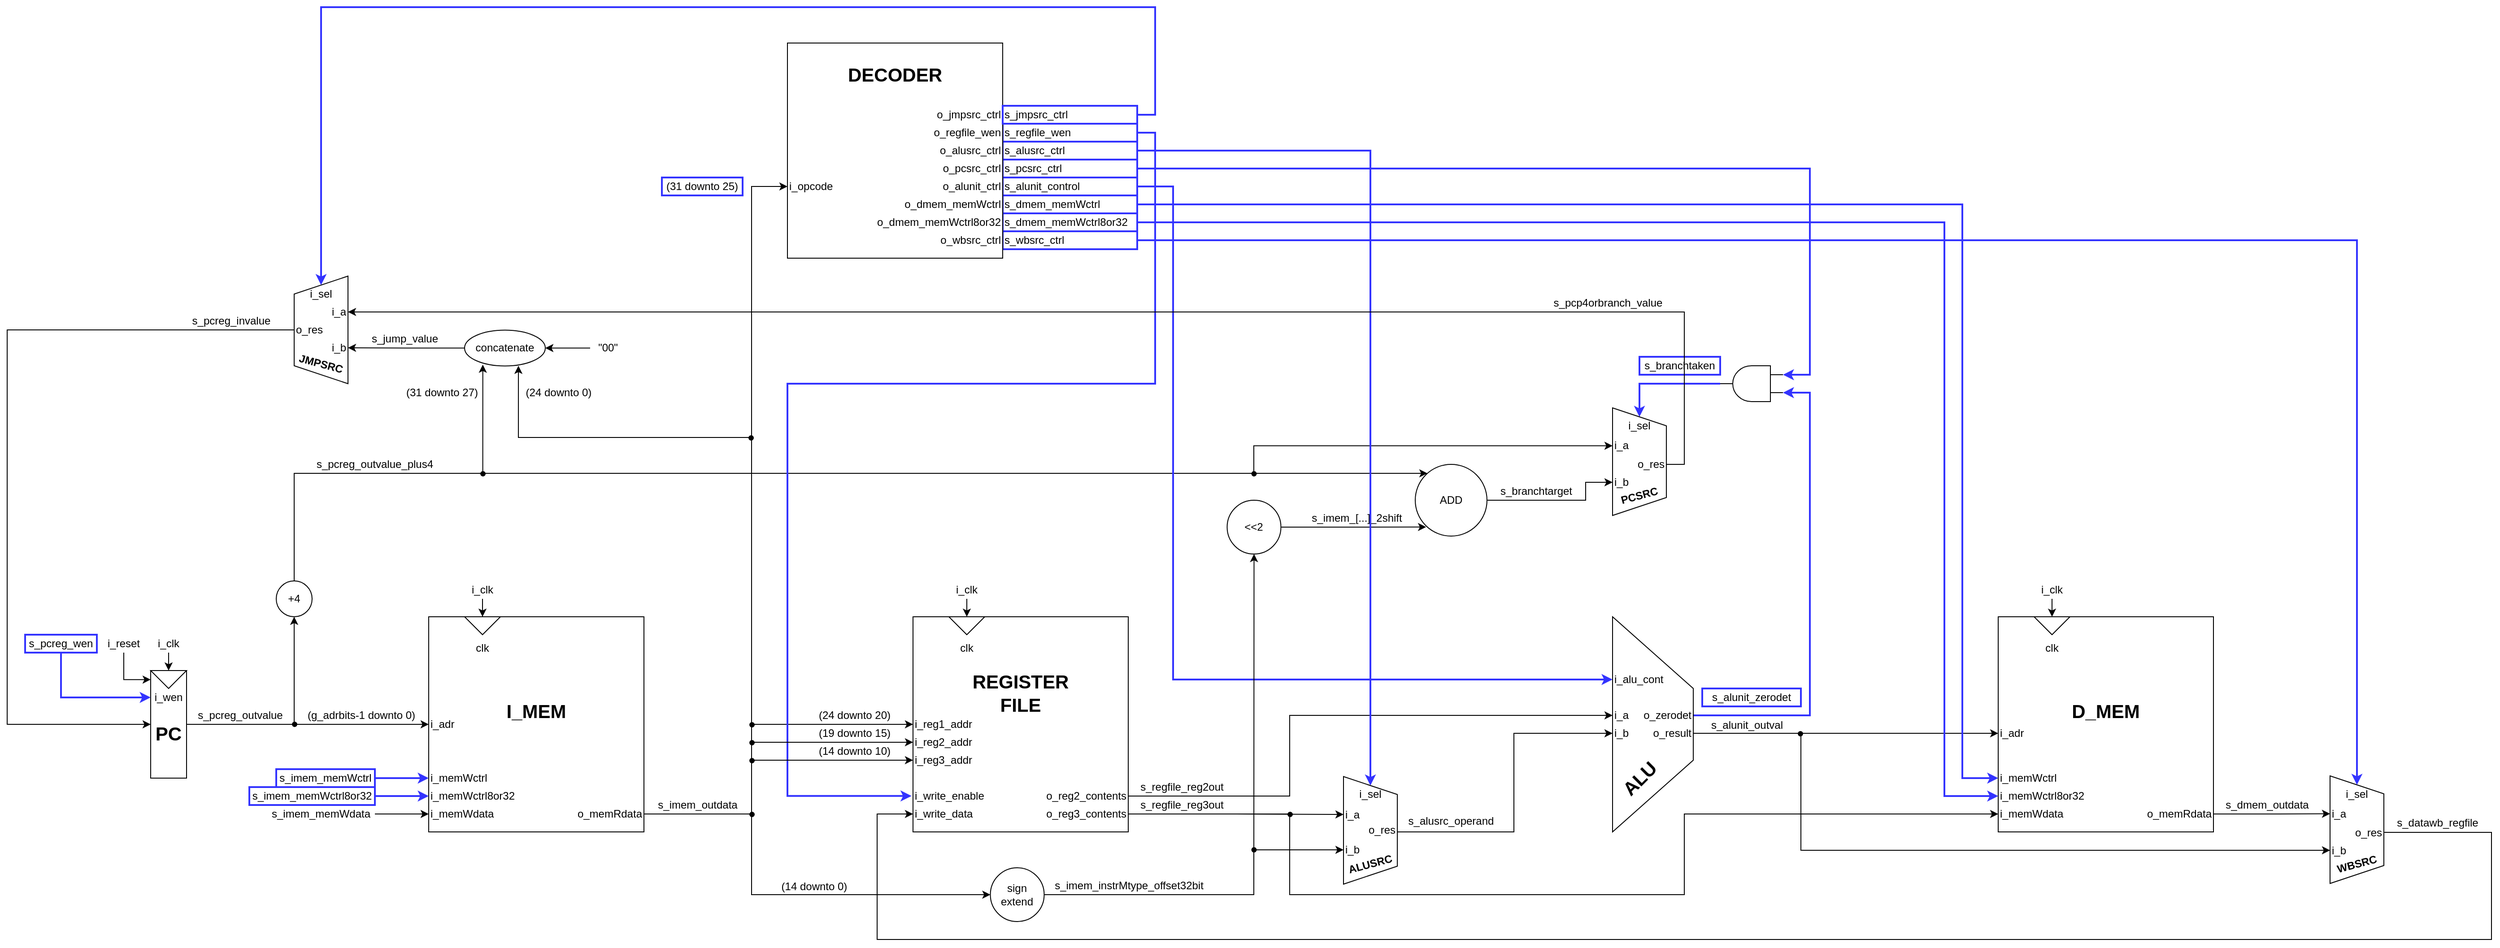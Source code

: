 <mxfile version="20.6.1" type="device"><diagram id="PDZ9VPzNbFq4_l-Vd3K4" name="Page-1"><mxGraphModel dx="2143" dy="1883" grid="1" gridSize="10" guides="1" tooltips="1" connect="1" arrows="1" fold="1" page="1" pageScale="1" pageWidth="850" pageHeight="1100" math="0" shadow="0"><root><mxCell id="0"/><mxCell id="1" parent="0"/><mxCell id="6Y6Zj4fVBC8NpFdgK7WN-60" value="" style="group" parent="1" vertex="1" connectable="0"><mxGeometry x="500" y="240" width="240" height="240" as="geometry"/></mxCell><mxCell id="6Y6Zj4fVBC8NpFdgK7WN-48" value="" style="rounded=0;whiteSpace=wrap;html=1;" parent="6Y6Zj4fVBC8NpFdgK7WN-60" vertex="1"><mxGeometry width="240" height="240" as="geometry"/></mxCell><mxCell id="6Y6Zj4fVBC8NpFdgK7WN-49" value="" style="triangle;whiteSpace=wrap;html=1;direction=south;" parent="6Y6Zj4fVBC8NpFdgK7WN-60" vertex="1"><mxGeometry x="40" width="40" height="20" as="geometry"/></mxCell><mxCell id="6Y6Zj4fVBC8NpFdgK7WN-50" value="clk" style="text;html=1;strokeColor=none;fillColor=none;align=center;verticalAlign=middle;whiteSpace=wrap;rounded=0;" parent="6Y6Zj4fVBC8NpFdgK7WN-60" vertex="1"><mxGeometry x="30" y="20" width="60" height="30" as="geometry"/></mxCell><mxCell id="6Y6Zj4fVBC8NpFdgK7WN-51" value="i_write_enable" style="text;html=1;strokeColor=none;fillColor=none;align=left;verticalAlign=middle;whiteSpace=wrap;rounded=0;" parent="6Y6Zj4fVBC8NpFdgK7WN-60" vertex="1"><mxGeometry y="190" width="70" height="20" as="geometry"/></mxCell><mxCell id="6Y6Zj4fVBC8NpFdgK7WN-52" value="o_reg2_contents" style="text;html=1;strokeColor=none;fillColor=none;align=right;verticalAlign=middle;whiteSpace=wrap;rounded=0;" parent="6Y6Zj4fVBC8NpFdgK7WN-60" vertex="1"><mxGeometry x="130" y="190" width="110" height="20" as="geometry"/></mxCell><mxCell id="6Y6Zj4fVBC8NpFdgK7WN-53" value="o_reg3_contents" style="text;html=1;strokeColor=none;fillColor=none;align=right;verticalAlign=middle;whiteSpace=wrap;rounded=0;" parent="6Y6Zj4fVBC8NpFdgK7WN-60" vertex="1"><mxGeometry x="170" y="210" width="70" height="20" as="geometry"/></mxCell><mxCell id="6Y6Zj4fVBC8NpFdgK7WN-54" value="i_write_data" style="text;html=1;strokeColor=none;fillColor=none;align=left;verticalAlign=middle;whiteSpace=wrap;rounded=0;" parent="6Y6Zj4fVBC8NpFdgK7WN-60" vertex="1"><mxGeometry y="210" width="70" height="20" as="geometry"/></mxCell><mxCell id="6Y6Zj4fVBC8NpFdgK7WN-55" value="i_reg3_addr" style="text;html=1;strokeColor=none;fillColor=none;align=left;verticalAlign=middle;whiteSpace=wrap;rounded=0;" parent="6Y6Zj4fVBC8NpFdgK7WN-60" vertex="1"><mxGeometry y="150" width="70" height="20" as="geometry"/></mxCell><mxCell id="6Y6Zj4fVBC8NpFdgK7WN-56" value="i_reg2_addr" style="text;html=1;strokeColor=none;fillColor=none;align=left;verticalAlign=middle;whiteSpace=wrap;rounded=0;" parent="6Y6Zj4fVBC8NpFdgK7WN-60" vertex="1"><mxGeometry y="130" width="70" height="20" as="geometry"/></mxCell><mxCell id="6Y6Zj4fVBC8NpFdgK7WN-58" value="i_reg1_addr" style="text;html=1;strokeColor=none;fillColor=none;align=left;verticalAlign=middle;whiteSpace=wrap;rounded=0;" parent="6Y6Zj4fVBC8NpFdgK7WN-60" vertex="1"><mxGeometry y="110" width="70" height="20" as="geometry"/></mxCell><mxCell id="6Y6Zj4fVBC8NpFdgK7WN-59" value="REGISTER FILE" style="text;html=1;strokeColor=none;fillColor=none;align=center;verticalAlign=middle;whiteSpace=wrap;rounded=0;fontStyle=1;fontSize=21;" parent="6Y6Zj4fVBC8NpFdgK7WN-60" vertex="1"><mxGeometry x="90" y="70" width="60" height="30" as="geometry"/></mxCell><mxCell id="6Y6Zj4fVBC8NpFdgK7WN-61" value="" style="edgeStyle=orthogonalEdgeStyle;rounded=0;orthogonalLoop=1;jettySize=auto;html=1;exitX=0.5;exitY=1;exitDx=0;exitDy=0;fontSize=12;endArrow=classic;endFill=1;entryX=0;entryY=0.5;entryDx=0;entryDy=0;" parent="1" source="wv55jUxvDpm3pZrXKUfC-40" target="6Y6Zj4fVBC8NpFdgK7WN-49" edge="1"><mxGeometry x="1" y="10" relative="1" as="geometry"><mxPoint x="10" y="-10" as="offset"/><mxPoint x="560" y="220" as="sourcePoint"/></mxGeometry></mxCell><mxCell id="6Y6Zj4fVBC8NpFdgK7WN-64" value="" style="group" parent="1" vertex="1" connectable="0"><mxGeometry x="-350.0" y="300" width="40" height="120" as="geometry"/></mxCell><mxCell id="6Y6Zj4fVBC8NpFdgK7WN-73" value="" style="group" parent="6Y6Zj4fVBC8NpFdgK7WN-64" vertex="1" connectable="0"><mxGeometry width="40" height="120" as="geometry"/></mxCell><mxCell id="6Y6Zj4fVBC8NpFdgK7WN-75" value="" style="group" parent="6Y6Zj4fVBC8NpFdgK7WN-73" vertex="1" connectable="0"><mxGeometry width="40" height="120" as="geometry"/></mxCell><mxCell id="6Y6Zj4fVBC8NpFdgK7WN-62" value="" style="rounded=0;whiteSpace=wrap;html=1;fontSize=12;direction=south;" parent="6Y6Zj4fVBC8NpFdgK7WN-75" vertex="1"><mxGeometry width="40" height="120" as="geometry"/></mxCell><mxCell id="6Y6Zj4fVBC8NpFdgK7WN-63" value="" style="triangle;whiteSpace=wrap;html=1;fontSize=12;direction=south;" parent="6Y6Zj4fVBC8NpFdgK7WN-75" vertex="1"><mxGeometry width="40" height="20" as="geometry"/></mxCell><mxCell id="6Y6Zj4fVBC8NpFdgK7WN-71" value="i_wen" style="text;html=1;strokeColor=none;fillColor=none;align=center;verticalAlign=middle;whiteSpace=wrap;rounded=0;fontSize=12;" parent="6Y6Zj4fVBC8NpFdgK7WN-75" vertex="1"><mxGeometry y="20" width="40" height="20" as="geometry"/></mxCell><mxCell id="6Y6Zj4fVBC8NpFdgK7WN-74" value="&lt;font style=&quot;font-size: 21px;&quot;&gt;PC&lt;/font&gt;" style="text;html=1;strokeColor=none;fillColor=none;align=center;verticalAlign=middle;whiteSpace=wrap;rounded=0;fontSize=16;fontStyle=1" parent="6Y6Zj4fVBC8NpFdgK7WN-75" vertex="1"><mxGeometry y="60" width="40" height="20" as="geometry"/></mxCell><mxCell id="6Y6Zj4fVBC8NpFdgK7WN-69" value="" style="edgeStyle=orthogonalEdgeStyle;rounded=0;orthogonalLoop=1;jettySize=auto;html=1;fontSize=12;endArrow=classic;endFill=1;entryX=0.084;entryY=1;entryDx=0;entryDy=0;entryPerimeter=0;exitX=0.5;exitY=1;exitDx=0;exitDy=0;" parent="1" source="wv55jUxvDpm3pZrXKUfC-20" target="6Y6Zj4fVBC8NpFdgK7WN-62" edge="1"><mxGeometry x="-1" y="10" relative="1" as="geometry"><mxPoint x="-420.05" y="320" as="targetPoint"/><mxPoint x="-390" y="280" as="sourcePoint"/><Array as="points"><mxPoint x="-380" y="310"/></Array><mxPoint x="-10" y="-10" as="offset"/></mxGeometry></mxCell><mxCell id="6Y6Zj4fVBC8NpFdgK7WN-86" style="edgeStyle=orthogonalEdgeStyle;rounded=0;orthogonalLoop=1;jettySize=auto;html=1;exitX=1;exitY=0;exitDx=0;exitDy=0;fontSize=12;endArrow=classic;endFill=1;entryX=0.5;entryY=1;entryDx=0;entryDy=0;" parent="1" source="6Y6Zj4fVBC8NpFdgK7WN-74" target="6Y6Zj4fVBC8NpFdgK7WN-79" edge="1"><mxGeometry relative="1" as="geometry"><mxPoint x="-380.05" y="360" as="sourcePoint"/><Array as="points"><mxPoint x="-190" y="360"/></Array></mxGeometry></mxCell><mxCell id="xEyPO8e8yZVrExDs_Cof-17" style="edgeStyle=orthogonalEdgeStyle;rounded=0;orthogonalLoop=1;jettySize=auto;html=1;exitX=0.5;exitY=0;exitDx=0;exitDy=0;" parent="1" source="6Y6Zj4fVBC8NpFdgK7WN-79" target="xEyPO8e8yZVrExDs_Cof-22" edge="1"><mxGeometry relative="1" as="geometry"><mxPoint x="930" y="200" as="targetPoint"/><Array as="points"><mxPoint x="-190" y="80"/></Array></mxGeometry></mxCell><mxCell id="wv55jUxvDpm3pZrXKUfC-29" style="edgeStyle=orthogonalEdgeStyle;rounded=0;orthogonalLoop=1;jettySize=auto;html=1;exitX=0.5;exitY=0;exitDx=0;exitDy=0;fontSize=12;entryX=0;entryY=0.5;entryDx=0;entryDy=0;" parent="1" source="6Y6Zj4fVBC8NpFdgK7WN-79" target="wv55jUxvDpm3pZrXKUfC-24" edge="1"><mxGeometry relative="1" as="geometry"><mxPoint x="1270" y="50" as="targetPoint"/><Array as="points"><mxPoint x="-190" y="80"/><mxPoint x="880" y="80"/><mxPoint x="880" y="49"/></Array></mxGeometry></mxCell><mxCell id="ITFDf9WRFdWwPpOtbIu9-28" style="edgeStyle=orthogonalEdgeStyle;rounded=0;orthogonalLoop=1;jettySize=auto;html=1;exitX=0.5;exitY=0;exitDx=0;exitDy=0;strokeColor=#000000;strokeWidth=1;entryX=0.226;entryY=0.963;entryDx=0;entryDy=0;entryPerimeter=0;" edge="1" parent="1" source="6Y6Zj4fVBC8NpFdgK7WN-79" target="ITFDf9WRFdWwPpOtbIu9-24"><mxGeometry relative="1" as="geometry"><mxPoint x="60" y="-10" as="targetPoint"/><Array as="points"><mxPoint x="-190" y="80"/><mxPoint x="20" y="80"/></Array></mxGeometry></mxCell><mxCell id="6Y6Zj4fVBC8NpFdgK7WN-79" value="+4" style="ellipse;whiteSpace=wrap;html=1;fontSize=12;" parent="1" vertex="1"><mxGeometry x="-210.0" y="200" width="40" height="40" as="geometry"/></mxCell><mxCell id="6Y6Zj4fVBC8NpFdgK7WN-83" value="s_pcreg_invalue" style="text;html=1;strokeColor=none;fillColor=none;align=center;verticalAlign=middle;whiteSpace=wrap;rounded=0;fontSize=12;" parent="1" vertex="1"><mxGeometry x="-310" y="-99.75" width="100" height="20" as="geometry"/></mxCell><mxCell id="6Y6Zj4fVBC8NpFdgK7WN-84" value="s_pcreg_outvalue" style="text;html=1;strokeColor=none;fillColor=none;align=center;verticalAlign=middle;whiteSpace=wrap;rounded=0;fontSize=12;" parent="1" vertex="1"><mxGeometry x="-300" y="340" width="100.05" height="20" as="geometry"/></mxCell><mxCell id="6Y6Zj4fVBC8NpFdgK7WN-85" style="edgeStyle=orthogonalEdgeStyle;rounded=0;orthogonalLoop=1;jettySize=auto;html=1;exitX=0.5;exitY=0;exitDx=0;exitDy=0;fontSize=12;endArrow=classic;endFill=1;entryX=0;entryY=0.5;entryDx=0;entryDy=0;" parent="1" source="6Y6Zj4fVBC8NpFdgK7WN-62" target="6Y6Zj4fVBC8NpFdgK7WN-98" edge="1"><mxGeometry relative="1" as="geometry"><mxPoint x="-50" y="360" as="targetPoint"/></mxGeometry></mxCell><mxCell id="6Y6Zj4fVBC8NpFdgK7WN-88" value="" style="group;align=center;" parent="1" vertex="1" connectable="0"><mxGeometry x="-40" y="240" width="240" height="240" as="geometry"/></mxCell><mxCell id="6Y6Zj4fVBC8NpFdgK7WN-89" value="" style="rounded=0;whiteSpace=wrap;html=1;" parent="6Y6Zj4fVBC8NpFdgK7WN-88" vertex="1"><mxGeometry width="240" height="240" as="geometry"/></mxCell><mxCell id="6Y6Zj4fVBC8NpFdgK7WN-90" value="" style="triangle;whiteSpace=wrap;html=1;direction=south;" parent="6Y6Zj4fVBC8NpFdgK7WN-88" vertex="1"><mxGeometry x="40" width="40" height="20" as="geometry"/></mxCell><mxCell id="6Y6Zj4fVBC8NpFdgK7WN-91" value="clk" style="text;html=1;strokeColor=none;fillColor=none;align=center;verticalAlign=middle;whiteSpace=wrap;rounded=0;" parent="6Y6Zj4fVBC8NpFdgK7WN-88" vertex="1"><mxGeometry x="30" y="20" width="60" height="30" as="geometry"/></mxCell><mxCell id="6Y6Zj4fVBC8NpFdgK7WN-93" value="o_memRdata" style="text;html=1;strokeColor=none;fillColor=none;align=right;verticalAlign=middle;whiteSpace=wrap;rounded=0;" parent="6Y6Zj4fVBC8NpFdgK7WN-88" vertex="1"><mxGeometry x="160" y="210" width="80" height="20" as="geometry"/></mxCell><mxCell id="6Y6Zj4fVBC8NpFdgK7WN-95" value="i_memWdata" style="text;html=1;strokeColor=none;fillColor=none;align=left;verticalAlign=middle;whiteSpace=wrap;rounded=0;" parent="6Y6Zj4fVBC8NpFdgK7WN-88" vertex="1"><mxGeometry y="210" width="70" height="20" as="geometry"/></mxCell><mxCell id="6Y6Zj4fVBC8NpFdgK7WN-96" value="i_memWctrl8or32" style="text;html=1;strokeColor=none;fillColor=none;align=left;verticalAlign=middle;whiteSpace=wrap;rounded=0;" parent="6Y6Zj4fVBC8NpFdgK7WN-88" vertex="1"><mxGeometry y="190" width="70" height="20" as="geometry"/></mxCell><mxCell id="6Y6Zj4fVBC8NpFdgK7WN-97" value="i_memWctrl" style="text;html=1;strokeColor=none;fillColor=none;align=left;verticalAlign=middle;whiteSpace=wrap;rounded=0;" parent="6Y6Zj4fVBC8NpFdgK7WN-88" vertex="1"><mxGeometry y="170" width="70" height="20" as="geometry"/></mxCell><mxCell id="6Y6Zj4fVBC8NpFdgK7WN-98" value="i_adr" style="text;html=1;strokeColor=none;fillColor=none;align=left;verticalAlign=middle;whiteSpace=wrap;rounded=0;" parent="6Y6Zj4fVBC8NpFdgK7WN-88" vertex="1"><mxGeometry y="110" width="70" height="20" as="geometry"/></mxCell><mxCell id="6Y6Zj4fVBC8NpFdgK7WN-99" value="I_MEM" style="text;html=1;strokeColor=none;fillColor=none;align=center;verticalAlign=middle;whiteSpace=wrap;rounded=0;fontStyle=1;fontSize=21;" parent="6Y6Zj4fVBC8NpFdgK7WN-88" vertex="1"><mxGeometry x="90" y="90" width="60" height="30" as="geometry"/></mxCell><mxCell id="6Y6Zj4fVBC8NpFdgK7WN-100" value="" style="edgeStyle=orthogonalEdgeStyle;rounded=0;orthogonalLoop=1;jettySize=auto;html=1;fontSize=12;endArrow=classic;endFill=1;entryX=0;entryY=0.5;entryDx=0;entryDy=0;" parent="1" source="wv55jUxvDpm3pZrXKUfC-39" target="6Y6Zj4fVBC8NpFdgK7WN-90" edge="1"><mxGeometry x="1" y="10" relative="1" as="geometry"><mxPoint x="10" y="-10" as="offset"/><mxPoint x="20" y="220" as="sourcePoint"/></mxGeometry></mxCell><mxCell id="6Y6Zj4fVBC8NpFdgK7WN-101" style="edgeStyle=orthogonalEdgeStyle;rounded=0;orthogonalLoop=1;jettySize=auto;html=1;fontSize=21;endArrow=classic;endFill=1;exitX=0.5;exitY=1;exitDx=0;exitDy=0;entryX=0;entryY=0.5;entryDx=0;entryDy=0;strokeColor=#3333FF;strokeWidth=2;" parent="1" source="6Y6Zj4fVBC8NpFdgK7WN-102" target="6Y6Zj4fVBC8NpFdgK7WN-71" edge="1"><mxGeometry relative="1" as="geometry"><mxPoint x="-430" y="330" as="targetPoint"/><mxPoint x="-490.05" y="180" as="sourcePoint"/><Array as="points"><mxPoint x="-450" y="330"/></Array></mxGeometry></mxCell><mxCell id="6Y6Zj4fVBC8NpFdgK7WN-102" value="s_pcreg_wen" style="text;html=1;strokeColor=#3333FF;fillColor=none;align=center;verticalAlign=middle;whiteSpace=wrap;rounded=0;fontSize=12;direction=east;strokeWidth=2;" parent="1" vertex="1"><mxGeometry x="-490" y="260" width="80" height="20" as="geometry"/></mxCell><mxCell id="6Y6Zj4fVBC8NpFdgK7WN-103" style="edgeStyle=orthogonalEdgeStyle;rounded=0;orthogonalLoop=1;jettySize=auto;html=1;exitX=1;exitY=0.5;exitDx=0;exitDy=0;fontSize=12;endArrow=classic;endFill=1;entryX=0;entryY=0.5;entryDx=0;entryDy=0;strokeColor=#3333FF;strokeWidth=2;" parent="1" source="6Y6Zj4fVBC8NpFdgK7WN-104" target="6Y6Zj4fVBC8NpFdgK7WN-97" edge="1"><mxGeometry relative="1" as="geometry"><mxPoint x="-60" y="420" as="targetPoint"/><mxPoint x="-90" y="419.816" as="sourcePoint"/><Array as="points"/></mxGeometry></mxCell><mxCell id="6Y6Zj4fVBC8NpFdgK7WN-104" value="s_imem_memWctrl" style="text;html=1;strokeColor=#3333FF;fillColor=none;align=center;verticalAlign=middle;whiteSpace=wrap;rounded=0;fontSize=12;strokeWidth=2;" parent="1" vertex="1"><mxGeometry x="-210" y="410" width="110" height="20" as="geometry"/></mxCell><mxCell id="6Y6Zj4fVBC8NpFdgK7WN-107" style="edgeStyle=orthogonalEdgeStyle;rounded=0;orthogonalLoop=1;jettySize=auto;html=1;exitX=1;exitY=0.5;exitDx=0;exitDy=0;fontSize=12;endArrow=classic;endFill=1;entryX=0;entryY=0.5;entryDx=0;entryDy=0;strokeColor=#3333FF;strokeWidth=2;" parent="1" source="6Y6Zj4fVBC8NpFdgK7WN-105" target="6Y6Zj4fVBC8NpFdgK7WN-96" edge="1"><mxGeometry relative="1" as="geometry"><mxPoint x="-60" y="440" as="targetPoint"/><Array as="points"/></mxGeometry></mxCell><mxCell id="6Y6Zj4fVBC8NpFdgK7WN-105" value="s_imem_memWctrl8or32" style="text;html=1;strokeColor=#3333FF;fillColor=none;align=center;verticalAlign=middle;whiteSpace=wrap;rounded=0;fontSize=12;strokeWidth=2;" parent="1" vertex="1"><mxGeometry x="-240" y="430" width="140" height="20" as="geometry"/></mxCell><mxCell id="6Y6Zj4fVBC8NpFdgK7WN-109" style="edgeStyle=orthogonalEdgeStyle;rounded=0;orthogonalLoop=1;jettySize=auto;html=1;exitX=1;exitY=0.5;exitDx=0;exitDy=0;fontSize=12;endArrow=classic;endFill=1;entryX=0;entryY=0.5;entryDx=0;entryDy=0;" parent="1" source="6Y6Zj4fVBC8NpFdgK7WN-108" target="6Y6Zj4fVBC8NpFdgK7WN-95" edge="1"><mxGeometry relative="1" as="geometry"><mxPoint x="-60" y="460" as="targetPoint"/><Array as="points"/></mxGeometry></mxCell><mxCell id="6Y6Zj4fVBC8NpFdgK7WN-108" value="s_imem_memWdata" style="text;html=1;strokeColor=none;fillColor=none;align=center;verticalAlign=middle;whiteSpace=wrap;rounded=0;fontSize=12;" parent="1" vertex="1"><mxGeometry x="-220" y="450" width="120" height="20" as="geometry"/></mxCell><mxCell id="6Y6Zj4fVBC8NpFdgK7WN-110" value="s_imem_outdata" style="text;html=1;strokeColor=none;fillColor=none;align=center;verticalAlign=middle;whiteSpace=wrap;rounded=0;fontSize=12;" parent="1" vertex="1"><mxGeometry x="210" y="440" width="100" height="20" as="geometry"/></mxCell><mxCell id="6Y6Zj4fVBC8NpFdgK7WN-111" style="edgeStyle=orthogonalEdgeStyle;rounded=0;orthogonalLoop=1;jettySize=auto;html=1;fontSize=12;endArrow=classic;endFill=1;entryX=0;entryY=0.5;entryDx=0;entryDy=0;exitX=1;exitY=0.5;exitDx=0;exitDy=0;" parent="1" source="6Y6Zj4fVBC8NpFdgK7WN-93" target="6Y6Zj4fVBC8NpFdgK7WN-48" edge="1"><mxGeometry relative="1" as="geometry"><mxPoint x="210" y="450" as="sourcePoint"/><mxPoint x="470" y="350" as="targetPoint"/><Array as="points"><mxPoint x="320" y="460"/><mxPoint x="320" y="360"/></Array></mxGeometry></mxCell><mxCell id="6Y6Zj4fVBC8NpFdgK7WN-113" style="edgeStyle=orthogonalEdgeStyle;rounded=0;orthogonalLoop=1;jettySize=auto;html=1;exitX=1;exitY=0.5;exitDx=0;exitDy=0;entryX=-0.007;entryY=0.833;entryDx=0;entryDy=0;entryPerimeter=0;fontSize=12;endArrow=classic;endFill=1;strokeColor=#3333FF;strokeWidth=2;" parent="1" source="6Y6Zj4fVBC8NpFdgK7WN-112" target="6Y6Zj4fVBC8NpFdgK7WN-48" edge="1"><mxGeometry relative="1" as="geometry"><Array as="points"><mxPoint x="770" y="-300"/><mxPoint x="770" y="-20"/><mxPoint x="360" y="-20"/><mxPoint x="360" y="440"/></Array></mxGeometry></mxCell><mxCell id="6Y6Zj4fVBC8NpFdgK7WN-112" value="s_regfile_wen" style="text;html=1;strokeColor=#3333FF;fillColor=none;align=left;verticalAlign=middle;whiteSpace=wrap;rounded=0;fontSize=12;strokeWidth=2;" parent="1" vertex="1"><mxGeometry x="600" y="-310" width="150" height="20" as="geometry"/></mxCell><mxCell id="6Y6Zj4fVBC8NpFdgK7WN-114" value="(24 downto 20)" style="text;html=1;strokeColor=none;fillColor=none;align=center;verticalAlign=middle;whiteSpace=wrap;rounded=0;fontSize=12;" parent="1" vertex="1"><mxGeometry x="390" y="340" width="90" height="20" as="geometry"/></mxCell><mxCell id="6Y6Zj4fVBC8NpFdgK7WN-115" value="(19 downto 15)" style="text;html=1;strokeColor=none;fillColor=none;align=center;verticalAlign=middle;whiteSpace=wrap;rounded=0;fontSize=12;" parent="1" vertex="1"><mxGeometry x="390" y="360" width="90" height="20" as="geometry"/></mxCell><mxCell id="6Y6Zj4fVBC8NpFdgK7WN-116" value="(14 downto 10)" style="text;html=1;strokeColor=none;fillColor=none;align=center;verticalAlign=middle;whiteSpace=wrap;rounded=0;fontSize=12;" parent="1" vertex="1"><mxGeometry x="390" y="380" width="90" height="20" as="geometry"/></mxCell><mxCell id="6Y6Zj4fVBC8NpFdgK7WN-117" style="edgeStyle=orthogonalEdgeStyle;rounded=0;orthogonalLoop=1;jettySize=auto;html=1;exitX=1;exitY=0.5;exitDx=0;exitDy=0;fontSize=12;endArrow=classic;endFill=1;entryX=0;entryY=0.5;entryDx=0;entryDy=0;" parent="1" source="6Y6Zj4fVBC8NpFdgK7WN-93" target="6Y6Zj4fVBC8NpFdgK7WN-56" edge="1"><mxGeometry relative="1" as="geometry"><mxPoint x="210" y="460.08" as="sourcePoint"/><mxPoint x="640" y="360" as="targetPoint"/><Array as="points"><mxPoint x="320" y="460"/><mxPoint x="320" y="380"/></Array></mxGeometry></mxCell><mxCell id="6Y6Zj4fVBC8NpFdgK7WN-118" style="edgeStyle=orthogonalEdgeStyle;rounded=0;orthogonalLoop=1;jettySize=auto;html=1;exitX=1;exitY=0.5;exitDx=0;exitDy=0;fontSize=12;endArrow=classic;endFill=1;entryX=0;entryY=0.5;entryDx=0;entryDy=0;" parent="1" source="6Y6Zj4fVBC8NpFdgK7WN-93" target="6Y6Zj4fVBC8NpFdgK7WN-55" edge="1"><mxGeometry relative="1" as="geometry"><mxPoint x="460.0" y="400" as="sourcePoint"/><Array as="points"><mxPoint x="320" y="460"/><mxPoint x="320" y="400"/></Array></mxGeometry></mxCell><mxCell id="6Y6Zj4fVBC8NpFdgK7WN-121" style="edgeStyle=orthogonalEdgeStyle;rounded=0;orthogonalLoop=1;jettySize=auto;html=1;exitX=1;exitY=0.5;exitDx=0;exitDy=0;fontSize=12;endArrow=classic;endFill=1;entryX=0;entryY=0.5;entryDx=0;entryDy=0;" parent="1" source="6Y6Zj4fVBC8NpFdgK7WN-52" target="6Y6Zj4fVBC8NpFdgK7WN-129" edge="1"><mxGeometry relative="1" as="geometry"><mxPoint x="960" y="439.889" as="targetPoint"/><Array as="points"><mxPoint x="920" y="440"/><mxPoint x="920" y="350"/></Array></mxGeometry></mxCell><mxCell id="6Y6Zj4fVBC8NpFdgK7WN-123" value="s_regfile_reg3out" style="text;html=1;strokeColor=none;fillColor=none;align=center;verticalAlign=middle;whiteSpace=wrap;rounded=0;fontSize=12;" parent="1" vertex="1"><mxGeometry x="750" y="440" width="100" height="20" as="geometry"/></mxCell><mxCell id="6Y6Zj4fVBC8NpFdgK7WN-124" value="s_regfile_reg2out" style="text;html=1;strokeColor=none;fillColor=none;align=center;verticalAlign=middle;whiteSpace=wrap;rounded=0;fontSize=12;" parent="1" vertex="1"><mxGeometry x="750" y="420" width="100" height="20" as="geometry"/></mxCell><mxCell id="6Y6Zj4fVBC8NpFdgK7WN-133" style="edgeStyle=orthogonalEdgeStyle;rounded=0;orthogonalLoop=1;jettySize=auto;html=1;exitX=1;exitY=0.5;exitDx=0;exitDy=0;entryX=0;entryY=0.5;entryDx=0;entryDy=0;fontSize=12;endArrow=classic;endFill=1;strokeWidth=2;strokeColor=#3333FF;" parent="1" source="6Y6Zj4fVBC8NpFdgK7WN-132" target="6Y6Zj4fVBC8NpFdgK7WN-131" edge="1"><mxGeometry relative="1" as="geometry"><Array as="points"><mxPoint x="790" y="-240"/><mxPoint x="790" y="310"/></Array></mxGeometry></mxCell><mxCell id="6Y6Zj4fVBC8NpFdgK7WN-132" value="s_alunit_control" style="text;html=1;strokeColor=#3333FF;fillColor=none;align=left;verticalAlign=middle;whiteSpace=wrap;rounded=0;fontSize=12;strokeWidth=2;" parent="1" vertex="1"><mxGeometry x="600" y="-250" width="150" height="20" as="geometry"/></mxCell><mxCell id="6Y6Zj4fVBC8NpFdgK7WN-136" value="" style="edgeStyle=orthogonalEdgeStyle;rounded=0;orthogonalLoop=1;jettySize=auto;html=1;fontSize=12;endArrow=classic;endFill=1;exitX=1;exitY=0.5;exitDx=0;exitDy=0;entryX=0;entryY=0.5;entryDx=0;entryDy=0;" parent="1" source="6Y6Zj4fVBC8NpFdgK7WN-134" target="wv55jUxvDpm3pZrXKUfC-49" edge="1"><mxGeometry relative="1" as="geometry"><mxPoint x="1640" y="360" as="targetPoint"/><Array as="points"><mxPoint x="1640" y="370"/><mxPoint x="1640" y="370"/></Array></mxGeometry></mxCell><mxCell id="6Y6Zj4fVBC8NpFdgK7WN-135" value="s_alunit_outval" style="text;html=1;strokeColor=none;fillColor=none;align=center;verticalAlign=middle;whiteSpace=wrap;rounded=0;fontSize=12;" parent="1" vertex="1"><mxGeometry x="1385" y="350.5" width="90" height="20" as="geometry"/></mxCell><mxCell id="6Y6Zj4fVBC8NpFdgK7WN-143" value="(g_adrbits-1 downto 0)" style="text;html=1;strokeColor=none;fillColor=none;align=center;verticalAlign=middle;whiteSpace=wrap;rounded=0;fontSize=12;" parent="1" vertex="1"><mxGeometry x="-180" y="340" width="130" height="20" as="geometry"/></mxCell><mxCell id="oCVbfGkrfoTUJX7C_xGD-3" style="edgeStyle=orthogonalEdgeStyle;rounded=0;orthogonalLoop=1;jettySize=auto;html=1;exitX=1;exitY=0.5;exitDx=0;exitDy=0;strokeWidth=2;strokeColor=#3333FF;entryX=0;entryY=0.25;entryDx=0;entryDy=0;entryPerimeter=0;" parent="1" source="oCVbfGkrfoTUJX7C_xGD-1" edge="1" target="ITFDf9WRFdWwPpOtbIu9-2"><mxGeometry relative="1" as="geometry"><mxPoint x="1470" y="-10" as="targetPoint"/><Array as="points"><mxPoint x="1500" y="350"/><mxPoint x="1500" y="-10"/></Array></mxGeometry></mxCell><mxCell id="oCVbfGkrfoTUJX7C_xGD-4" value="s_alunit_zerodet" style="text;html=1;strokeColor=#3333FF;fillColor=none;align=center;verticalAlign=middle;whiteSpace=wrap;rounded=0;fontSize=12;strokeWidth=2;" parent="1" vertex="1"><mxGeometry x="1380" y="320" width="110" height="20" as="geometry"/></mxCell><mxCell id="oCVbfGkrfoTUJX7C_xGD-8" style="edgeStyle=orthogonalEdgeStyle;rounded=0;orthogonalLoop=1;jettySize=auto;html=1;exitX=1;exitY=0.5;exitDx=0;exitDy=0;" parent="1" source="oCVbfGkrfoTUJX7C_xGD-5" target="xEyPO8e8yZVrExDs_Cof-3" edge="1"><mxGeometry relative="1" as="geometry"><mxPoint x="860" y="230" as="targetPoint"/><Array as="points"><mxPoint x="880" y="550"/></Array></mxGeometry></mxCell><mxCell id="wv55jUxvDpm3pZrXKUfC-8" style="edgeStyle=orthogonalEdgeStyle;rounded=0;orthogonalLoop=1;jettySize=auto;html=1;exitX=1;exitY=0.5;exitDx=0;exitDy=0;fontSize=12;entryX=0;entryY=0.5;entryDx=0;entryDy=0;" parent="1" source="oCVbfGkrfoTUJX7C_xGD-5" target="wv55jUxvDpm3pZrXKUfC-4" edge="1"><mxGeometry relative="1" as="geometry"><mxPoint x="990" y="600" as="targetPoint"/><Array as="points"><mxPoint x="880" y="550"/><mxPoint x="880" y="500"/></Array></mxGeometry></mxCell><mxCell id="oCVbfGkrfoTUJX7C_xGD-5" value="sign extend" style="ellipse;whiteSpace=wrap;html=1;fontSize=12;" parent="1" vertex="1"><mxGeometry x="586.25" y="520" width="60" height="60" as="geometry"/></mxCell><mxCell id="oCVbfGkrfoTUJX7C_xGD-6" style="edgeStyle=orthogonalEdgeStyle;rounded=0;orthogonalLoop=1;jettySize=auto;html=1;exitX=1;exitY=0.5;exitDx=0;exitDy=0;entryX=0;entryY=0.5;entryDx=0;entryDy=0;" parent="1" source="6Y6Zj4fVBC8NpFdgK7WN-93" target="oCVbfGkrfoTUJX7C_xGD-5" edge="1"><mxGeometry relative="1" as="geometry"><Array as="points"><mxPoint x="320" y="460"/><mxPoint x="320" y="550"/></Array></mxGeometry></mxCell><mxCell id="oCVbfGkrfoTUJX7C_xGD-7" value="(14 downto 0)" style="text;html=1;strokeColor=none;fillColor=none;align=center;verticalAlign=middle;whiteSpace=wrap;rounded=0;fontSize=12;" parent="1" vertex="1"><mxGeometry x="350" y="530.5" width="80" height="20" as="geometry"/></mxCell><mxCell id="oCVbfGkrfoTUJX7C_xGD-9" value="s_imem_instrMtype_offset32bit" style="text;html=1;strokeColor=none;fillColor=none;align=center;verticalAlign=middle;whiteSpace=wrap;rounded=0;fontSize=12;" parent="1" vertex="1"><mxGeometry x="656.25" y="530" width="170" height="20" as="geometry"/></mxCell><mxCell id="wv55jUxvDpm3pZrXKUfC-15" style="edgeStyle=orthogonalEdgeStyle;rounded=0;orthogonalLoop=1;jettySize=auto;html=1;exitX=1;exitY=0.5;exitDx=0;exitDy=0;entryX=0.151;entryY=0.874;entryDx=0;entryDy=0;entryPerimeter=0;fontSize=12;" parent="1" source="xEyPO8e8yZVrExDs_Cof-3" target="xEyPO8e8yZVrExDs_Cof-22" edge="1"><mxGeometry relative="1" as="geometry"/></mxCell><mxCell id="xEyPO8e8yZVrExDs_Cof-3" value="&amp;lt;&amp;lt;2" style="ellipse;whiteSpace=wrap;html=1;fontSize=12;" parent="1" vertex="1"><mxGeometry x="850.25" y="110" width="60" height="60" as="geometry"/></mxCell><mxCell id="xEyPO8e8yZVrExDs_Cof-8" value="" style="ellipse;whiteSpace=wrap;html=1;aspect=fixed;fillColor=#000000;" parent="1" vertex="1"><mxGeometry x="-192" y="357.5" width="5" height="5" as="geometry"/></mxCell><mxCell id="xEyPO8e8yZVrExDs_Cof-13" value="" style="ellipse;whiteSpace=wrap;html=1;aspect=fixed;fillColor=#000000;" parent="1" vertex="1"><mxGeometry x="318" y="398" width="5" height="5" as="geometry"/></mxCell><mxCell id="xEyPO8e8yZVrExDs_Cof-14" value="" style="ellipse;whiteSpace=wrap;html=1;aspect=fixed;fillColor=#000000;" parent="1" vertex="1"><mxGeometry x="318" y="458" width="5" height="5" as="geometry"/></mxCell><mxCell id="xEyPO8e8yZVrExDs_Cof-15" value="" style="ellipse;whiteSpace=wrap;html=1;aspect=fixed;fillColor=#000000;" parent="1" vertex="1"><mxGeometry x="318" y="378" width="5" height="5" as="geometry"/></mxCell><mxCell id="xEyPO8e8yZVrExDs_Cof-19" value="s_imem_[...]_2shift" style="text;html=1;strokeColor=none;fillColor=none;align=center;verticalAlign=middle;whiteSpace=wrap;rounded=0;fontSize=12;" parent="1" vertex="1"><mxGeometry x="940" y="120" width="110" height="20" as="geometry"/></mxCell><mxCell id="xEyPO8e8yZVrExDs_Cof-21" value="s_branchtarget" style="text;html=1;strokeColor=none;fillColor=none;align=center;verticalAlign=middle;whiteSpace=wrap;rounded=0;fontSize=12;" parent="1" vertex="1"><mxGeometry x="1150" y="90" width="90" height="20" as="geometry"/></mxCell><mxCell id="xEyPO8e8yZVrExDs_Cof-23" style="edgeStyle=orthogonalEdgeStyle;rounded=0;orthogonalLoop=1;jettySize=auto;html=1;exitX=1;exitY=0.5;exitDx=0;exitDy=0;entryX=0;entryY=0.5;entryDx=0;entryDy=0;" parent="1" source="xEyPO8e8yZVrExDs_Cof-22" target="wv55jUxvDpm3pZrXKUfC-25" edge="1"><mxGeometry relative="1" as="geometry"><mxPoint x="1308.75" y="110" as="targetPoint"/><Array as="points"><mxPoint x="1250" y="110"/><mxPoint x="1250" y="90"/></Array></mxGeometry></mxCell><mxCell id="xEyPO8e8yZVrExDs_Cof-22" value="ADD" style="ellipse;whiteSpace=wrap;html=1;fontSize=12;" parent="1" vertex="1"><mxGeometry x="1060" y="70" width="80" height="80" as="geometry"/></mxCell><mxCell id="wv55jUxvDpm3pZrXKUfC-12" style="edgeStyle=orthogonalEdgeStyle;rounded=0;orthogonalLoop=1;jettySize=auto;html=1;fontSize=12;entryX=0.5;entryY=0;entryDx=0;entryDy=0;exitX=1;exitY=0.5;exitDx=0;exitDy=0;strokeColor=#3333FF;strokeWidth=2;" parent="1" source="wv55jUxvDpm3pZrXKUfC-13" target="wv55jUxvDpm3pZrXKUfC-5" edge="1"><mxGeometry relative="1" as="geometry"><mxPoint x="1030" y="408.25" as="sourcePoint"/></mxGeometry></mxCell><mxCell id="wv55jUxvDpm3pZrXKUfC-9" style="edgeStyle=orthogonalEdgeStyle;rounded=0;orthogonalLoop=1;jettySize=auto;html=1;exitX=1;exitY=0.5;exitDx=0;exitDy=0;fontSize=12;entryX=0;entryY=0.5;entryDx=0;entryDy=0;" parent="1" source="wv55jUxvDpm3pZrXKUfC-6" target="6Y6Zj4fVBC8NpFdgK7WN-130" edge="1"><mxGeometry relative="1" as="geometry"><mxPoint x="1260" y="370" as="targetPoint"/><Array as="points"><mxPoint x="1170" y="480"/><mxPoint x="1170" y="370"/></Array></mxGeometry></mxCell><mxCell id="wv55jUxvDpm3pZrXKUfC-7" style="edgeStyle=orthogonalEdgeStyle;rounded=0;orthogonalLoop=1;jettySize=auto;html=1;exitX=1;exitY=0.5;exitDx=0;exitDy=0;fontSize=12;entryX=0;entryY=0.5;entryDx=0;entryDy=0;" parent="1" source="6Y6Zj4fVBC8NpFdgK7WN-53" target="wv55jUxvDpm3pZrXKUfC-3" edge="1"><mxGeometry relative="1" as="geometry"><mxPoint x="970" y="560" as="targetPoint"/></mxGeometry></mxCell><mxCell id="wv55jUxvDpm3pZrXKUfC-10" value="s_alusrc_operand" style="text;html=1;strokeColor=none;fillColor=none;align=center;verticalAlign=middle;whiteSpace=wrap;rounded=0;fontSize=12;" parent="1" vertex="1"><mxGeometry x="1050" y="458.25" width="100" height="20" as="geometry"/></mxCell><mxCell id="wv55jUxvDpm3pZrXKUfC-11" value="" style="ellipse;whiteSpace=wrap;html=1;aspect=fixed;fillColor=#000000;" parent="1" vertex="1"><mxGeometry x="877.75" y="497.5" width="5" height="5" as="geometry"/></mxCell><mxCell id="wv55jUxvDpm3pZrXKUfC-13" value="s_alusrc_ctrl" style="text;html=1;strokeColor=#3333FF;fillColor=none;align=left;verticalAlign=middle;whiteSpace=wrap;rounded=0;fontSize=12;strokeWidth=2;" parent="1" vertex="1"><mxGeometry x="600" y="-290" width="150" height="20" as="geometry"/></mxCell><mxCell id="wv55jUxvDpm3pZrXKUfC-18" style="edgeStyle=orthogonalEdgeStyle;rounded=0;orthogonalLoop=1;jettySize=auto;html=1;exitX=0.5;exitY=1;exitDx=0;exitDy=0;fontSize=12;entryX=0;entryY=0.5;entryDx=0;entryDy=0;" parent="1" source="wv55jUxvDpm3pZrXKUfC-19" target="6Y6Zj4fVBC8NpFdgK7WN-63" edge="1"><mxGeometry relative="1" as="geometry"><mxPoint x="-329.968" y="280" as="sourcePoint"/></mxGeometry></mxCell><mxCell id="wv55jUxvDpm3pZrXKUfC-19" value="i_clk" style="text;html=1;strokeColor=none;fillColor=none;align=center;verticalAlign=middle;whiteSpace=wrap;rounded=0;fontSize=12;direction=east;" parent="1" vertex="1"><mxGeometry x="-344.98" y="260" width="29.95" height="20" as="geometry"/></mxCell><mxCell id="wv55jUxvDpm3pZrXKUfC-20" value="i_reset" style="text;html=1;strokeColor=none;fillColor=none;align=center;verticalAlign=middle;whiteSpace=wrap;rounded=0;fontSize=12;direction=east;" parent="1" vertex="1"><mxGeometry x="-400" y="260" width="40" height="20" as="geometry"/></mxCell><mxCell id="wv55jUxvDpm3pZrXKUfC-38" style="edgeStyle=orthogonalEdgeStyle;rounded=0;orthogonalLoop=1;jettySize=auto;html=1;exitX=1;exitY=0.5;exitDx=0;exitDy=0;fontSize=12;strokeColor=#3333FF;strokeWidth=2;entryX=0;entryY=0.75;entryDx=0;entryDy=0;entryPerimeter=0;" parent="1" source="wv55jUxvDpm3pZrXKUfC-37" target="ITFDf9WRFdWwPpOtbIu9-2" edge="1"><mxGeometry relative="1" as="geometry"><mxPoint x="1440" y="-60" as="targetPoint"/><Array as="points"><mxPoint x="1500" y="-260"/><mxPoint x="1500" y="-30"/></Array></mxGeometry></mxCell><mxCell id="wv55jUxvDpm3pZrXKUfC-30" style="edgeStyle=orthogonalEdgeStyle;rounded=0;orthogonalLoop=1;jettySize=auto;html=1;fontSize=12;entryX=0.5;entryY=1;entryDx=0;entryDy=0;exitX=0;exitY=0.5;exitDx=0;exitDy=0;" parent="1" source="ITFDf9WRFdWwPpOtbIu9-17" target="6Y6Zj4fVBC8NpFdgK7WN-62" edge="1"><mxGeometry relative="1" as="geometry"><mxPoint x="-370" y="360" as="targetPoint"/><Array as="points"><mxPoint x="-510" y="-80"/><mxPoint x="-510" y="360"/></Array><mxPoint x="-200" y="-80" as="sourcePoint"/></mxGeometry></mxCell><mxCell id="wv55jUxvDpm3pZrXKUfC-28" value="" style="ellipse;whiteSpace=wrap;html=1;aspect=fixed;fillColor=#000000;" parent="1" vertex="1"><mxGeometry x="877.75" y="78" width="5" height="5" as="geometry"/></mxCell><mxCell id="wv55jUxvDpm3pZrXKUfC-31" value="s_pcreg_outvalue_plus4" style="text;html=1;strokeColor=none;fillColor=none;align=center;verticalAlign=middle;whiteSpace=wrap;rounded=0;fontSize=12;" parent="1" vertex="1"><mxGeometry x="-170" y="60" width="140" height="20" as="geometry"/></mxCell><mxCell id="wv55jUxvDpm3pZrXKUfC-37" value="s_pcsrc_ctrl" style="text;html=1;strokeColor=#3333FF;fillColor=none;align=left;verticalAlign=middle;whiteSpace=wrap;rounded=0;fontSize=12;strokeWidth=2;" parent="1" vertex="1"><mxGeometry x="600" y="-270" width="150" height="20" as="geometry"/></mxCell><mxCell id="wv55jUxvDpm3pZrXKUfC-39" value="i_clk" style="text;html=1;strokeColor=none;fillColor=none;align=center;verticalAlign=middle;whiteSpace=wrap;rounded=0;fontSize=12;" parent="1" vertex="1"><mxGeometry y="200" width="40" height="20" as="geometry"/></mxCell><mxCell id="wv55jUxvDpm3pZrXKUfC-40" value="i_clk" style="text;html=1;strokeColor=none;fillColor=none;align=center;verticalAlign=middle;whiteSpace=wrap;rounded=0;fontSize=12;" parent="1" vertex="1"><mxGeometry x="540" y="200" width="40" height="20" as="geometry"/></mxCell><mxCell id="wv55jUxvDpm3pZrXKUfC-41" value="" style="group;align=center;" parent="1" vertex="1" connectable="0"><mxGeometry x="1710" y="240" width="240" height="240" as="geometry"/></mxCell><mxCell id="wv55jUxvDpm3pZrXKUfC-42" value="" style="rounded=0;whiteSpace=wrap;html=1;" parent="wv55jUxvDpm3pZrXKUfC-41" vertex="1"><mxGeometry width="240" height="240" as="geometry"/></mxCell><mxCell id="wv55jUxvDpm3pZrXKUfC-43" value="" style="triangle;whiteSpace=wrap;html=1;direction=south;" parent="wv55jUxvDpm3pZrXKUfC-41" vertex="1"><mxGeometry x="40" width="40" height="20" as="geometry"/></mxCell><mxCell id="wv55jUxvDpm3pZrXKUfC-44" value="clk" style="text;html=1;strokeColor=none;fillColor=none;align=center;verticalAlign=middle;whiteSpace=wrap;rounded=0;" parent="wv55jUxvDpm3pZrXKUfC-41" vertex="1"><mxGeometry x="30" y="20" width="60" height="30" as="geometry"/></mxCell><mxCell id="wv55jUxvDpm3pZrXKUfC-45" value="o_memRdata" style="text;html=1;strokeColor=none;fillColor=none;align=right;verticalAlign=middle;whiteSpace=wrap;rounded=0;" parent="wv55jUxvDpm3pZrXKUfC-41" vertex="1"><mxGeometry x="160" y="210" width="80" height="20" as="geometry"/></mxCell><mxCell id="wv55jUxvDpm3pZrXKUfC-46" value="i_memWdata" style="text;html=1;strokeColor=none;fillColor=none;align=left;verticalAlign=middle;whiteSpace=wrap;rounded=0;" parent="wv55jUxvDpm3pZrXKUfC-41" vertex="1"><mxGeometry y="210" width="70" height="20" as="geometry"/></mxCell><mxCell id="wv55jUxvDpm3pZrXKUfC-47" value="i_memWctrl8or32" style="text;html=1;strokeColor=none;fillColor=none;align=left;verticalAlign=middle;whiteSpace=wrap;rounded=0;" parent="wv55jUxvDpm3pZrXKUfC-41" vertex="1"><mxGeometry y="190" width="70" height="20" as="geometry"/></mxCell><mxCell id="wv55jUxvDpm3pZrXKUfC-48" value="i_memWctrl" style="text;html=1;strokeColor=none;fillColor=none;align=left;verticalAlign=middle;whiteSpace=wrap;rounded=0;" parent="wv55jUxvDpm3pZrXKUfC-41" vertex="1"><mxGeometry y="170" width="70" height="20" as="geometry"/></mxCell><mxCell id="wv55jUxvDpm3pZrXKUfC-49" value="i_adr" style="text;html=1;strokeColor=none;fillColor=none;align=left;verticalAlign=middle;whiteSpace=wrap;rounded=0;" parent="wv55jUxvDpm3pZrXKUfC-41" vertex="1"><mxGeometry y="120" width="70" height="20" as="geometry"/></mxCell><mxCell id="wv55jUxvDpm3pZrXKUfC-50" value="D_MEM" style="text;html=1;strokeColor=none;fillColor=none;align=center;verticalAlign=middle;whiteSpace=wrap;rounded=0;fontStyle=1;fontSize=21;" parent="wv55jUxvDpm3pZrXKUfC-41" vertex="1"><mxGeometry x="90" y="90" width="60" height="30" as="geometry"/></mxCell><mxCell id="6Y6Zj4fVBC8NpFdgK7WN-126" value="" style="shape=trapezoid;perimeter=trapezoidPerimeter;whiteSpace=wrap;html=1;fixedSize=1;fontSize=12;size=80;rotation=90;" parent="1" vertex="1"><mxGeometry x="1205" y="315" width="240" height="90" as="geometry"/></mxCell><mxCell id="6Y6Zj4fVBC8NpFdgK7WN-127" value="&lt;b&gt;&lt;font style=&quot;font-size: 21px;&quot;&gt;ALU&lt;/font&gt;&lt;/b&gt;" style="text;html=1;strokeColor=none;fillColor=none;align=center;verticalAlign=middle;whiteSpace=wrap;rounded=0;fontSize=12;rotation=-45;" parent="1" vertex="1"><mxGeometry x="1280" y="405" width="60" height="30" as="geometry"/></mxCell><mxCell id="6Y6Zj4fVBC8NpFdgK7WN-129" value="i_a" style="text;html=1;strokeColor=none;fillColor=none;align=left;verticalAlign=middle;whiteSpace=wrap;rounded=0;fontSize=12;" parent="1" vertex="1"><mxGeometry x="1280" y="340" width="30" height="20" as="geometry"/></mxCell><mxCell id="6Y6Zj4fVBC8NpFdgK7WN-130" value="i_b" style="text;html=1;strokeColor=none;fillColor=none;align=left;verticalAlign=middle;whiteSpace=wrap;rounded=0;fontSize=12;" parent="1" vertex="1"><mxGeometry x="1280" y="360" width="30" height="20" as="geometry"/></mxCell><mxCell id="6Y6Zj4fVBC8NpFdgK7WN-131" value="i_alu_cont" style="text;html=1;strokeColor=none;fillColor=none;align=left;verticalAlign=middle;whiteSpace=wrap;rounded=0;fontSize=12;" parent="1" vertex="1"><mxGeometry x="1280" y="300" width="60" height="20" as="geometry"/></mxCell><mxCell id="wv55jUxvDpm3pZrXKUfC-89" style="edgeStyle=orthogonalEdgeStyle;rounded=0;orthogonalLoop=1;jettySize=auto;html=1;exitX=1;exitY=0.5;exitDx=0;exitDy=0;fontSize=12;entryX=0;entryY=0.5;entryDx=0;entryDy=0;" parent="1" source="6Y6Zj4fVBC8NpFdgK7WN-134" target="wv55jUxvDpm3pZrXKUfC-83" edge="1"><mxGeometry relative="1" as="geometry"><mxPoint x="2080" y="520" as="targetPoint"/><Array as="points"><mxPoint x="1490" y="370"/><mxPoint x="1490" y="500"/></Array></mxGeometry></mxCell><mxCell id="6Y6Zj4fVBC8NpFdgK7WN-134" value="o_result" style="text;html=1;strokeColor=none;fillColor=none;align=right;verticalAlign=middle;whiteSpace=wrap;rounded=0;fontSize=12;" parent="1" vertex="1"><mxGeometry x="1340" y="360" width="30" height="20" as="geometry"/></mxCell><mxCell id="oCVbfGkrfoTUJX7C_xGD-1" value="o_zerodet" style="text;html=1;strokeColor=none;fillColor=none;align=right;verticalAlign=middle;whiteSpace=wrap;rounded=0;fontSize=12;" parent="1" vertex="1"><mxGeometry x="1340" y="340" width="30" height="20" as="geometry"/></mxCell><mxCell id="wv55jUxvDpm3pZrXKUfC-1" value="" style="shape=trapezoid;perimeter=trapezoidPerimeter;whiteSpace=wrap;html=1;fixedSize=1;rotation=90;" parent="1" vertex="1"><mxGeometry x="950" y="448.25" width="120" height="60" as="geometry"/></mxCell><mxCell id="wv55jUxvDpm3pZrXKUfC-2" value="&lt;span&gt;&lt;font style=&quot;font-size: 12px;&quot;&gt;ALUSRC&lt;/font&gt;&lt;/span&gt;" style="text;html=1;strokeColor=none;fillColor=none;align=center;verticalAlign=middle;whiteSpace=wrap;rounded=0;fontSize=12;rotation=-15;fontStyle=1" parent="1" vertex="1"><mxGeometry x="980" y="501.25" width="60" height="30" as="geometry"/></mxCell><mxCell id="wv55jUxvDpm3pZrXKUfC-3" value="i_a" style="text;html=1;strokeColor=none;fillColor=none;align=left;verticalAlign=middle;whiteSpace=wrap;rounded=0;fontSize=12;" parent="1" vertex="1"><mxGeometry x="980" y="450.5" width="30" height="20" as="geometry"/></mxCell><mxCell id="wv55jUxvDpm3pZrXKUfC-4" value="i_b" style="text;html=1;strokeColor=none;fillColor=none;align=left;verticalAlign=middle;whiteSpace=wrap;rounded=0;fontSize=12;" parent="1" vertex="1"><mxGeometry x="980" y="490" width="30" height="20" as="geometry"/></mxCell><mxCell id="wv55jUxvDpm3pZrXKUfC-5" value="i_sel" style="text;html=1;strokeColor=none;fillColor=none;align=center;verticalAlign=middle;whiteSpace=wrap;rounded=0;fontSize=12;" parent="1" vertex="1"><mxGeometry x="990" y="428.25" width="40" height="20" as="geometry"/></mxCell><mxCell id="wv55jUxvDpm3pZrXKUfC-6" value="o_res" style="text;html=1;strokeColor=none;fillColor=none;align=right;verticalAlign=middle;whiteSpace=wrap;rounded=0;fontSize=12;" parent="1" vertex="1"><mxGeometry x="1000" y="468.25" width="40" height="20" as="geometry"/></mxCell><mxCell id="wv55jUxvDpm3pZrXKUfC-72" style="edgeStyle=orthogonalEdgeStyle;rounded=0;orthogonalLoop=1;jettySize=auto;html=1;exitX=1;exitY=0.5;exitDx=0;exitDy=0;entryX=0;entryY=0.5;entryDx=0;entryDy=0;fontSize=12;strokeWidth=2;strokeColor=#3333FF;" parent="1" source="wv55jUxvDpm3pZrXKUfC-69" target="wv55jUxvDpm3pZrXKUfC-48" edge="1"><mxGeometry relative="1" as="geometry"><Array as="points"><mxPoint x="1670" y="-220"/><mxPoint x="1670" y="420"/></Array></mxGeometry></mxCell><mxCell id="wv55jUxvDpm3pZrXKUfC-69" value="s_dmem_memWctrl" style="text;html=1;strokeColor=#3333FF;fillColor=none;align=left;verticalAlign=middle;whiteSpace=wrap;rounded=0;fontSize=12;strokeWidth=2;" parent="1" vertex="1"><mxGeometry x="600" y="-230" width="150" height="20" as="geometry"/></mxCell><mxCell id="wv55jUxvDpm3pZrXKUfC-73" style="edgeStyle=orthogonalEdgeStyle;rounded=0;orthogonalLoop=1;jettySize=auto;html=1;exitX=1;exitY=0.5;exitDx=0;exitDy=0;entryX=0;entryY=0.5;entryDx=0;entryDy=0;fontSize=12;strokeWidth=2;strokeColor=#3333FF;" parent="1" source="wv55jUxvDpm3pZrXKUfC-70" target="wv55jUxvDpm3pZrXKUfC-47" edge="1"><mxGeometry relative="1" as="geometry"><Array as="points"><mxPoint x="1650" y="-200"/><mxPoint x="1650" y="440"/></Array></mxGeometry></mxCell><mxCell id="wv55jUxvDpm3pZrXKUfC-70" value="s_dmem_memWctrl8or32" style="text;html=1;strokeColor=#3333FF;fillColor=none;align=left;verticalAlign=middle;whiteSpace=wrap;rounded=0;fontSize=12;strokeWidth=2;" parent="1" vertex="1"><mxGeometry x="600" y="-210" width="150" height="20" as="geometry"/></mxCell><mxCell id="wv55jUxvDpm3pZrXKUfC-75" style="edgeStyle=orthogonalEdgeStyle;rounded=0;orthogonalLoop=1;jettySize=auto;html=1;exitX=1;exitY=0.5;exitDx=0;exitDy=0;fontSize=12;endArrow=classic;endFill=1;entryX=0;entryY=0.5;entryDx=0;entryDy=0;" parent="1" source="6Y6Zj4fVBC8NpFdgK7WN-53" target="wv55jUxvDpm3pZrXKUfC-46" edge="1"><mxGeometry relative="1" as="geometry"><mxPoint x="1490" y="460" as="targetPoint"/><mxPoint x="750.0" y="450.0" as="sourcePoint"/><Array as="points"><mxPoint x="920" y="460"/><mxPoint x="920" y="550"/><mxPoint x="1360" y="550"/><mxPoint x="1360" y="460"/></Array></mxGeometry></mxCell><mxCell id="wv55jUxvDpm3pZrXKUfC-76" value="" style="ellipse;whiteSpace=wrap;html=1;aspect=fixed;fillColor=#000000;" parent="1" vertex="1"><mxGeometry x="918" y="458" width="5" height="5" as="geometry"/></mxCell><mxCell id="wv55jUxvDpm3pZrXKUfC-78" value="s_dmem_outdata" style="text;html=1;strokeColor=none;fillColor=none;align=center;verticalAlign=middle;whiteSpace=wrap;rounded=0;fontSize=12;" parent="1" vertex="1"><mxGeometry x="1960" y="440" width="100" height="20" as="geometry"/></mxCell><mxCell id="wv55jUxvDpm3pZrXKUfC-79" style="edgeStyle=orthogonalEdgeStyle;rounded=0;orthogonalLoop=1;jettySize=auto;html=1;exitX=1;exitY=0.5;exitDx=0;exitDy=0;fontSize=12;entryX=0;entryY=0.5;entryDx=0;entryDy=0;" parent="1" source="wv55jUxvDpm3pZrXKUfC-45" target="wv55jUxvDpm3pZrXKUfC-82" edge="1"><mxGeometry relative="1" as="geometry"><mxPoint x="2090" y="460" as="targetPoint"/></mxGeometry></mxCell><mxCell id="wv55jUxvDpm3pZrXKUfC-80" value="" style="shape=trapezoid;perimeter=trapezoidPerimeter;whiteSpace=wrap;html=1;fixedSize=1;rotation=90;" parent="1" vertex="1"><mxGeometry x="2050" y="447.5" width="120" height="60" as="geometry"/></mxCell><mxCell id="wv55jUxvDpm3pZrXKUfC-81" value="&lt;b&gt;&lt;font style=&quot;font-size: 12px;&quot;&gt;WBSRC&lt;/font&gt;&lt;/b&gt;" style="text;html=1;strokeColor=none;fillColor=none;align=center;verticalAlign=middle;whiteSpace=wrap;rounded=0;fontSize=12;rotation=-15;" parent="1" vertex="1"><mxGeometry x="2080" y="500.5" width="60" height="30" as="geometry"/></mxCell><mxCell id="wv55jUxvDpm3pZrXKUfC-82" value="i_a" style="text;html=1;strokeColor=none;fillColor=none;align=left;verticalAlign=middle;whiteSpace=wrap;rounded=0;fontSize=12;" parent="1" vertex="1"><mxGeometry x="2080" y="449.75" width="30" height="20" as="geometry"/></mxCell><mxCell id="wv55jUxvDpm3pZrXKUfC-83" value="i_b" style="text;html=1;strokeColor=none;fillColor=none;align=left;verticalAlign=middle;whiteSpace=wrap;rounded=0;fontSize=12;" parent="1" vertex="1"><mxGeometry x="2080" y="490.5" width="30" height="20" as="geometry"/></mxCell><mxCell id="wv55jUxvDpm3pZrXKUfC-84" style="edgeStyle=orthogonalEdgeStyle;rounded=0;orthogonalLoop=1;jettySize=auto;html=1;exitX=1;exitY=0.5;exitDx=0;exitDy=0;entryX=0.5;entryY=0;entryDx=0;entryDy=0;fontSize=12;strokeWidth=2;strokeColor=#3333FF;" parent="1" source="wv55jUxvDpm3pZrXKUfC-87" target="wv55jUxvDpm3pZrXKUfC-85" edge="1"><mxGeometry relative="1" as="geometry"><Array as="points"><mxPoint x="2110" y="-180"/></Array></mxGeometry></mxCell><mxCell id="wv55jUxvDpm3pZrXKUfC-85" value="i_sel" style="text;html=1;strokeColor=none;fillColor=none;align=center;verticalAlign=middle;whiteSpace=wrap;rounded=0;fontSize=12;" parent="1" vertex="1"><mxGeometry x="2090" y="427.5" width="40" height="20" as="geometry"/></mxCell><mxCell id="wv55jUxvDpm3pZrXKUfC-92" style="edgeStyle=orthogonalEdgeStyle;rounded=0;orthogonalLoop=1;jettySize=auto;html=1;exitX=1;exitY=0.5;exitDx=0;exitDy=0;fontSize=12;entryX=0;entryY=0.5;entryDx=0;entryDy=0;" parent="1" source="wv55jUxvDpm3pZrXKUfC-86" target="6Y6Zj4fVBC8NpFdgK7WN-54" edge="1"><mxGeometry relative="1" as="geometry"><mxPoint x="360" y="460" as="targetPoint"/><Array as="points"><mxPoint x="2260" y="481"/><mxPoint x="2260" y="600"/><mxPoint x="460" y="600"/><mxPoint x="460" y="460"/></Array></mxGeometry></mxCell><mxCell id="wv55jUxvDpm3pZrXKUfC-86" value="o_res" style="text;html=1;strokeColor=none;fillColor=none;align=right;verticalAlign=middle;whiteSpace=wrap;rounded=0;fontSize=12;" parent="1" vertex="1"><mxGeometry x="2100" y="470.5" width="40" height="20" as="geometry"/></mxCell><mxCell id="wv55jUxvDpm3pZrXKUfC-87" value="s_wbsrc_ctrl" style="text;html=1;strokeColor=#3333FF;fillColor=none;align=left;verticalAlign=middle;whiteSpace=wrap;rounded=0;fontSize=12;strokeWidth=2;" parent="1" vertex="1"><mxGeometry x="600" y="-190" width="150" height="20" as="geometry"/></mxCell><mxCell id="wv55jUxvDpm3pZrXKUfC-88" value="" style="ellipse;whiteSpace=wrap;html=1;aspect=fixed;fillColor=#000000;" parent="1" vertex="1"><mxGeometry x="1487" y="368" width="5" height="5" as="geometry"/></mxCell><mxCell id="wv55jUxvDpm3pZrXKUfC-93" value="s_datawb_regfile" style="text;html=1;strokeColor=none;fillColor=none;align=center;verticalAlign=middle;whiteSpace=wrap;rounded=0;fontSize=12;" parent="1" vertex="1"><mxGeometry x="2150" y="460" width="100" height="20" as="geometry"/></mxCell><mxCell id="wv55jUxvDpm3pZrXKUfC-94" value="i_clk" style="text;html=1;strokeColor=none;fillColor=none;align=center;verticalAlign=middle;whiteSpace=wrap;rounded=0;fontSize=12;" parent="1" vertex="1"><mxGeometry x="1750" y="200" width="40" height="20" as="geometry"/></mxCell><mxCell id="wv55jUxvDpm3pZrXKUfC-95" style="edgeStyle=orthogonalEdgeStyle;rounded=0;orthogonalLoop=1;jettySize=auto;html=1;exitX=0.5;exitY=1;exitDx=0;exitDy=0;entryX=0;entryY=0.5;entryDx=0;entryDy=0;fontSize=12;endArrow=classic;endFill=1;" parent="1" source="wv55jUxvDpm3pZrXKUfC-94" target="wv55jUxvDpm3pZrXKUfC-43" edge="1"><mxGeometry relative="1" as="geometry"/></mxCell><mxCell id="fK7P4hEO8A6xyWmp-Dov-19" value="" style="group" parent="1" vertex="1" connectable="0"><mxGeometry x="360" y="-400" width="240" height="240" as="geometry"/></mxCell><mxCell id="fK7P4hEO8A6xyWmp-Dov-2" value="" style="rounded=0;whiteSpace=wrap;html=1;container=0;" parent="fK7P4hEO8A6xyWmp-Dov-19" vertex="1"><mxGeometry width="240" height="240" as="geometry"/></mxCell><mxCell id="fK7P4hEO8A6xyWmp-Dov-6" value="o_pcsrc_ctrl" style="text;html=1;strokeColor=none;fillColor=none;align=right;verticalAlign=middle;whiteSpace=wrap;rounded=0;container=0;" parent="fK7P4hEO8A6xyWmp-Dov-19" vertex="1"><mxGeometry x="170" y="130" width="70" height="20" as="geometry"/></mxCell><mxCell id="fK7P4hEO8A6xyWmp-Dov-7" value="o_alunit_ctrl" style="text;html=1;strokeColor=none;fillColor=none;align=right;verticalAlign=middle;whiteSpace=wrap;rounded=0;container=0;" parent="fK7P4hEO8A6xyWmp-Dov-19" vertex="1"><mxGeometry x="170" y="150" width="70" height="20" as="geometry"/></mxCell><mxCell id="fK7P4hEO8A6xyWmp-Dov-10" value="i_opcode" style="text;html=1;strokeColor=none;fillColor=none;align=left;verticalAlign=middle;whiteSpace=wrap;rounded=0;container=0;" parent="fK7P4hEO8A6xyWmp-Dov-19" vertex="1"><mxGeometry y="150" width="70" height="20" as="geometry"/></mxCell><mxCell id="fK7P4hEO8A6xyWmp-Dov-12" value="DECODER" style="text;html=1;strokeColor=none;fillColor=none;align=center;verticalAlign=middle;whiteSpace=wrap;rounded=0;fontStyle=1;fontSize=21;container=0;" parent="fK7P4hEO8A6xyWmp-Dov-19" vertex="1"><mxGeometry x="60" y="20" width="120" height="30" as="geometry"/></mxCell><mxCell id="fK7P4hEO8A6xyWmp-Dov-13" value="o_regfile_wen" style="text;html=1;strokeColor=none;fillColor=none;align=right;verticalAlign=middle;whiteSpace=wrap;rounded=0;container=0;" parent="fK7P4hEO8A6xyWmp-Dov-19" vertex="1"><mxGeometry x="160" y="90" width="80" height="20" as="geometry"/></mxCell><mxCell id="fK7P4hEO8A6xyWmp-Dov-14" value="o_alusrc_ctrl" style="text;html=1;strokeColor=none;fillColor=none;align=right;verticalAlign=middle;whiteSpace=wrap;rounded=0;container=0;" parent="fK7P4hEO8A6xyWmp-Dov-19" vertex="1"><mxGeometry x="160" y="110" width="80" height="20" as="geometry"/></mxCell><mxCell id="fK7P4hEO8A6xyWmp-Dov-15" value="o_dmem_memWctrl" style="text;html=1;strokeColor=none;fillColor=none;align=right;verticalAlign=middle;whiteSpace=wrap;rounded=0;container=0;" parent="fK7P4hEO8A6xyWmp-Dov-19" vertex="1"><mxGeometry x="130" y="170" width="110" height="20" as="geometry"/></mxCell><mxCell id="fK7P4hEO8A6xyWmp-Dov-16" value="o_dmem_memWctrl8or32" style="text;html=1;strokeColor=none;fillColor=none;align=right;verticalAlign=middle;whiteSpace=wrap;rounded=0;container=0;" parent="fK7P4hEO8A6xyWmp-Dov-19" vertex="1"><mxGeometry x="90" y="190" width="150" height="20" as="geometry"/></mxCell><mxCell id="fK7P4hEO8A6xyWmp-Dov-18" value="o_wbsrc_ctrl" style="text;html=1;strokeColor=none;fillColor=none;align=right;verticalAlign=middle;whiteSpace=wrap;rounded=0;container=0;" parent="fK7P4hEO8A6xyWmp-Dov-19" vertex="1"><mxGeometry x="160" y="210" width="80" height="20" as="geometry"/></mxCell><mxCell id="ITFDf9WRFdWwPpOtbIu9-21" value="o_jmpsrc_ctrl" style="text;html=1;strokeColor=none;fillColor=none;align=right;verticalAlign=middle;whiteSpace=wrap;rounded=0;container=0;" vertex="1" parent="fK7P4hEO8A6xyWmp-Dov-19"><mxGeometry x="160" y="70" width="80" height="20" as="geometry"/></mxCell><mxCell id="ITFDf9WRFdWwPpOtbIu9-7" style="edgeStyle=orthogonalEdgeStyle;rounded=0;orthogonalLoop=1;jettySize=auto;html=1;exitX=1;exitY=0.5;exitDx=0;exitDy=0;exitPerimeter=0;entryX=0.5;entryY=0;entryDx=0;entryDy=0;strokeWidth=2;strokeColor=#3333FF;" edge="1" parent="1" source="ITFDf9WRFdWwPpOtbIu9-2" target="wv55jUxvDpm3pZrXKUfC-26"><mxGeometry relative="1" as="geometry"/></mxCell><mxCell id="ITFDf9WRFdWwPpOtbIu9-2" value="" style="verticalLabelPosition=bottom;shadow=0;dashed=0;align=center;html=1;verticalAlign=top;shape=mxgraph.electrical.logic_gates.logic_gate;operation=and;direction=west;" vertex="1" parent="1"><mxGeometry x="1400" y="-40" width="70" height="40" as="geometry"/></mxCell><mxCell id="ITFDf9WRFdWwPpOtbIu9-4" value="" style="ellipse;whiteSpace=wrap;html=1;aspect=fixed;fillColor=#000000;" vertex="1" parent="1"><mxGeometry x="318" y="358" width="5" height="5" as="geometry"/></mxCell><mxCell id="ITFDf9WRFdWwPpOtbIu9-5" style="edgeStyle=orthogonalEdgeStyle;rounded=0;orthogonalLoop=1;jettySize=auto;html=1;exitX=1;exitY=0.5;exitDx=0;exitDy=0;entryX=0;entryY=0.5;entryDx=0;entryDy=0;" edge="1" parent="1" source="6Y6Zj4fVBC8NpFdgK7WN-93" target="fK7P4hEO8A6xyWmp-Dov-10"><mxGeometry relative="1" as="geometry"><mxPoint x="320" y="-240" as="targetPoint"/><Array as="points"><mxPoint x="320" y="460"/><mxPoint x="320" y="-240"/></Array></mxGeometry></mxCell><mxCell id="ITFDf9WRFdWwPpOtbIu9-6" value="(31 downto 25)" style="text;html=1;strokeColor=#3333FF;fillColor=none;align=center;verticalAlign=middle;whiteSpace=wrap;rounded=0;fontSize=12;strokeWidth=2;" vertex="1" parent="1"><mxGeometry x="220" y="-250" width="90" height="20" as="geometry"/></mxCell><mxCell id="ITFDf9WRFdWwPpOtbIu9-8" value="s_branchtaken" style="text;html=1;strokeColor=#3333FF;fillColor=none;align=center;verticalAlign=middle;whiteSpace=wrap;rounded=0;fontSize=12;strokeWidth=2;" vertex="1" parent="1"><mxGeometry x="1310" y="-50" width="90" height="20" as="geometry"/></mxCell><mxCell id="ITFDf9WRFdWwPpOtbIu9-10" value="" style="group" vertex="1" connectable="0" parent="1"><mxGeometry x="1277.14" y="7" width="65.72" height="120.253" as="geometry"/></mxCell><mxCell id="wv55jUxvDpm3pZrXKUfC-22" value="" style="shape=trapezoid;perimeter=trapezoidPerimeter;whiteSpace=wrap;html=1;fixedSize=1;rotation=90;" parent="ITFDf9WRFdWwPpOtbIu9-10" vertex="1"><mxGeometry x="-27.14" y="30" width="120" height="60" as="geometry"/></mxCell><mxCell id="wv55jUxvDpm3pZrXKUfC-23" value="&lt;b&gt;&lt;font style=&quot;font-size: 12px;&quot;&gt;PCSRC&lt;/font&gt;&lt;/b&gt;" style="text;html=1;strokeColor=none;fillColor=none;align=center;verticalAlign=middle;whiteSpace=wrap;rounded=0;fontSize=12;rotation=-15;" parent="ITFDf9WRFdWwPpOtbIu9-10" vertex="1"><mxGeometry x="2.86" y="83" width="60" height="30" as="geometry"/></mxCell><mxCell id="wv55jUxvDpm3pZrXKUfC-24" value="i_a" style="text;html=1;strokeColor=none;fillColor=none;align=left;verticalAlign=middle;whiteSpace=wrap;rounded=0;fontSize=12;" parent="ITFDf9WRFdWwPpOtbIu9-10" vertex="1"><mxGeometry x="2.86" y="32.25" width="30" height="20" as="geometry"/></mxCell><mxCell id="wv55jUxvDpm3pZrXKUfC-25" value="i_b" style="text;html=1;strokeColor=none;fillColor=none;align=left;verticalAlign=middle;whiteSpace=wrap;rounded=0;fontSize=12;" parent="ITFDf9WRFdWwPpOtbIu9-10" vertex="1"><mxGeometry x="2.86" y="73" width="30" height="20" as="geometry"/></mxCell><mxCell id="wv55jUxvDpm3pZrXKUfC-26" value="i_sel" style="text;html=1;strokeColor=none;fillColor=none;align=center;verticalAlign=middle;whiteSpace=wrap;rounded=0;fontSize=12;" parent="ITFDf9WRFdWwPpOtbIu9-10" vertex="1"><mxGeometry x="12.86" y="10" width="40" height="20" as="geometry"/></mxCell><mxCell id="wv55jUxvDpm3pZrXKUfC-27" value="o_res" style="text;html=1;strokeColor=none;fillColor=none;align=right;verticalAlign=middle;whiteSpace=wrap;rounded=0;fontSize=12;" parent="ITFDf9WRFdWwPpOtbIu9-10" vertex="1"><mxGeometry x="22.86" y="53" width="40" height="20" as="geometry"/></mxCell><mxCell id="ITFDf9WRFdWwPpOtbIu9-18" value="" style="group" vertex="1" connectable="0" parent="1"><mxGeometry x="-192.86" y="-140" width="65.72" height="120.253" as="geometry"/></mxCell><mxCell id="ITFDf9WRFdWwPpOtbIu9-12" value="" style="shape=trapezoid;perimeter=trapezoidPerimeter;whiteSpace=wrap;html=1;fixedSize=1;rotation=90;direction=west;" vertex="1" parent="ITFDf9WRFdWwPpOtbIu9-18"><mxGeometry x="-27.14" y="30" width="120" height="60" as="geometry"/></mxCell><mxCell id="ITFDf9WRFdWwPpOtbIu9-13" value="&lt;b&gt;&lt;font style=&quot;font-size: 12px;&quot;&gt;JMPSRC&lt;/font&gt;&lt;/b&gt;" style="text;html=1;strokeColor=none;fillColor=none;align=center;verticalAlign=middle;whiteSpace=wrap;rounded=0;fontSize=12;rotation=15;" vertex="1" parent="ITFDf9WRFdWwPpOtbIu9-18"><mxGeometry x="2.86" y="83" width="60" height="30" as="geometry"/></mxCell><mxCell id="ITFDf9WRFdWwPpOtbIu9-14" value="i_a" style="text;html=1;strokeColor=none;fillColor=none;align=right;verticalAlign=middle;whiteSpace=wrap;rounded=0;fontSize=12;" vertex="1" parent="ITFDf9WRFdWwPpOtbIu9-18"><mxGeometry x="32.86" y="30" width="30" height="20" as="geometry"/></mxCell><mxCell id="ITFDf9WRFdWwPpOtbIu9-15" value="i_b" style="text;html=1;strokeColor=none;fillColor=none;align=right;verticalAlign=middle;whiteSpace=wrap;rounded=0;fontSize=12;" vertex="1" parent="ITFDf9WRFdWwPpOtbIu9-18"><mxGeometry x="32.86" y="70" width="30" height="20" as="geometry"/></mxCell><mxCell id="ITFDf9WRFdWwPpOtbIu9-16" value="i_sel" style="text;html=1;strokeColor=none;fillColor=none;align=center;verticalAlign=middle;whiteSpace=wrap;rounded=0;fontSize=12;" vertex="1" parent="ITFDf9WRFdWwPpOtbIu9-18"><mxGeometry x="12.86" y="10" width="40" height="20" as="geometry"/></mxCell><mxCell id="ITFDf9WRFdWwPpOtbIu9-17" value="o_res" style="text;html=1;strokeColor=none;fillColor=none;align=left;verticalAlign=middle;whiteSpace=wrap;rounded=0;fontSize=12;" vertex="1" parent="ITFDf9WRFdWwPpOtbIu9-18"><mxGeometry x="2.91" y="50" width="40" height="20" as="geometry"/></mxCell><mxCell id="ITFDf9WRFdWwPpOtbIu9-19" style="edgeStyle=orthogonalEdgeStyle;rounded=0;orthogonalLoop=1;jettySize=auto;html=1;exitX=1;exitY=0.5;exitDx=0;exitDy=0;strokeColor=default;strokeWidth=1;entryX=1;entryY=0.5;entryDx=0;entryDy=0;" edge="1" parent="1" source="wv55jUxvDpm3pZrXKUfC-27" target="ITFDf9WRFdWwPpOtbIu9-14"><mxGeometry relative="1" as="geometry"><mxPoint x="-100" y="-100" as="targetPoint"/><Array as="points"><mxPoint x="1360" y="70"/><mxPoint x="1360" y="-100"/></Array></mxGeometry></mxCell><mxCell id="ITFDf9WRFdWwPpOtbIu9-20" value="s_pcp4orbranch_value" style="text;html=1;strokeColor=none;fillColor=none;align=center;verticalAlign=middle;whiteSpace=wrap;rounded=0;fontSize=12;" vertex="1" parent="1"><mxGeometry x="1210" y="-119.75" width="130" height="20" as="geometry"/></mxCell><mxCell id="ITFDf9WRFdWwPpOtbIu9-23" style="edgeStyle=orthogonalEdgeStyle;rounded=0;orthogonalLoop=1;jettySize=auto;html=1;exitX=1;exitY=0.5;exitDx=0;exitDy=0;strokeColor=#3333FF;strokeWidth=2;entryX=0.5;entryY=0;entryDx=0;entryDy=0;" edge="1" parent="1" source="ITFDf9WRFdWwPpOtbIu9-22" target="ITFDf9WRFdWwPpOtbIu9-16"><mxGeometry relative="1" as="geometry"><mxPoint x="-140" y="-160" as="targetPoint"/><Array as="points"><mxPoint x="770" y="-320"/><mxPoint x="770" y="-440"/><mxPoint x="-160" y="-440"/></Array></mxGeometry></mxCell><mxCell id="ITFDf9WRFdWwPpOtbIu9-22" value="s_jmpsrc_ctrl" style="text;html=1;strokeColor=#3333FF;fillColor=none;align=left;verticalAlign=middle;whiteSpace=wrap;rounded=0;fontSize=12;strokeWidth=2;" vertex="1" parent="1"><mxGeometry x="600" y="-330" width="150" height="20" as="geometry"/></mxCell><mxCell id="ITFDf9WRFdWwPpOtbIu9-26" style="edgeStyle=orthogonalEdgeStyle;rounded=0;orthogonalLoop=1;jettySize=auto;html=1;exitX=0;exitY=0.5;exitDx=0;exitDy=0;strokeColor=#000000;strokeWidth=1;entryX=1;entryY=0.5;entryDx=0;entryDy=0;" edge="1" parent="1" source="ITFDf9WRFdWwPpOtbIu9-27" target="ITFDf9WRFdWwPpOtbIu9-24"><mxGeometry relative="1" as="geometry"><mxPoint x="130" y="-50" as="targetPoint"/><mxPoint x="11.968" y="-10" as="sourcePoint"/><Array as="points"><mxPoint x="140" y="-60"/><mxPoint x="140" y="-60"/></Array></mxGeometry></mxCell><mxCell id="ITFDf9WRFdWwPpOtbIu9-24" value="concatenate" style="ellipse;whiteSpace=wrap;html=1;fontSize=12;" vertex="1" parent="1"><mxGeometry y="-79.75" width="90" height="40" as="geometry"/></mxCell><mxCell id="ITFDf9WRFdWwPpOtbIu9-25" style="edgeStyle=orthogonalEdgeStyle;rounded=0;orthogonalLoop=1;jettySize=auto;html=1;exitX=0;exitY=0.5;exitDx=0;exitDy=0;entryX=1;entryY=0.5;entryDx=0;entryDy=0;strokeColor=#000000;strokeWidth=1;" edge="1" parent="1" source="ITFDf9WRFdWwPpOtbIu9-24" target="ITFDf9WRFdWwPpOtbIu9-15"><mxGeometry relative="1" as="geometry"/></mxCell><mxCell id="ITFDf9WRFdWwPpOtbIu9-27" value="&quot;00&quot;" style="text;html=1;strokeColor=none;fillColor=none;align=center;verticalAlign=middle;whiteSpace=wrap;rounded=0;strokeWidth=2;" vertex="1" parent="1"><mxGeometry x="140" y="-69.75" width="40" height="20" as="geometry"/></mxCell><mxCell id="ITFDf9WRFdWwPpOtbIu9-29" value="" style="ellipse;whiteSpace=wrap;html=1;aspect=fixed;fillColor=#000000;" vertex="1" parent="1"><mxGeometry x="18" y="78" width="5" height="5" as="geometry"/></mxCell><mxCell id="ITFDf9WRFdWwPpOtbIu9-30" value="(31 downto 27)" style="text;html=1;strokeColor=none;fillColor=none;align=center;verticalAlign=middle;whiteSpace=wrap;rounded=0;fontSize=12;" vertex="1" parent="1"><mxGeometry x="-70" y="-20" width="90" height="20" as="geometry"/></mxCell><mxCell id="ITFDf9WRFdWwPpOtbIu9-31" value="s_jump_value" style="text;html=1;strokeColor=none;fillColor=none;align=center;verticalAlign=middle;whiteSpace=wrap;rounded=0;fontSize=12;" vertex="1" parent="1"><mxGeometry x="-110" y="-79.75" width="87.14" height="20" as="geometry"/></mxCell><mxCell id="ITFDf9WRFdWwPpOtbIu9-32" value="" style="ellipse;whiteSpace=wrap;html=1;aspect=fixed;fillColor=#000000;" vertex="1" parent="1"><mxGeometry x="317" y="38" width="5" height="5" as="geometry"/></mxCell><mxCell id="ITFDf9WRFdWwPpOtbIu9-34" style="edgeStyle=orthogonalEdgeStyle;rounded=0;orthogonalLoop=1;jettySize=auto;html=1;exitX=1;exitY=0.5;exitDx=0;exitDy=0;strokeColor=#000000;strokeWidth=1;entryX=0.667;entryY=0.994;entryDx=0;entryDy=0;entryPerimeter=0;" edge="1" parent="1" source="6Y6Zj4fVBC8NpFdgK7WN-93" target="ITFDf9WRFdWwPpOtbIu9-24"><mxGeometry relative="1" as="geometry"><mxPoint x="60" y="-10" as="targetPoint"/><Array as="points"><mxPoint x="320" y="460"/><mxPoint x="320" y="40"/><mxPoint x="60" y="40"/></Array></mxGeometry></mxCell><mxCell id="ITFDf9WRFdWwPpOtbIu9-35" value="(24 downto 0)" style="text;html=1;strokeColor=none;fillColor=none;align=center;verticalAlign=middle;whiteSpace=wrap;rounded=0;fontSize=12;" vertex="1" parent="1"><mxGeometry x="60" y="-19.75" width="90" height="20" as="geometry"/></mxCell></root></mxGraphModel></diagram></mxfile>